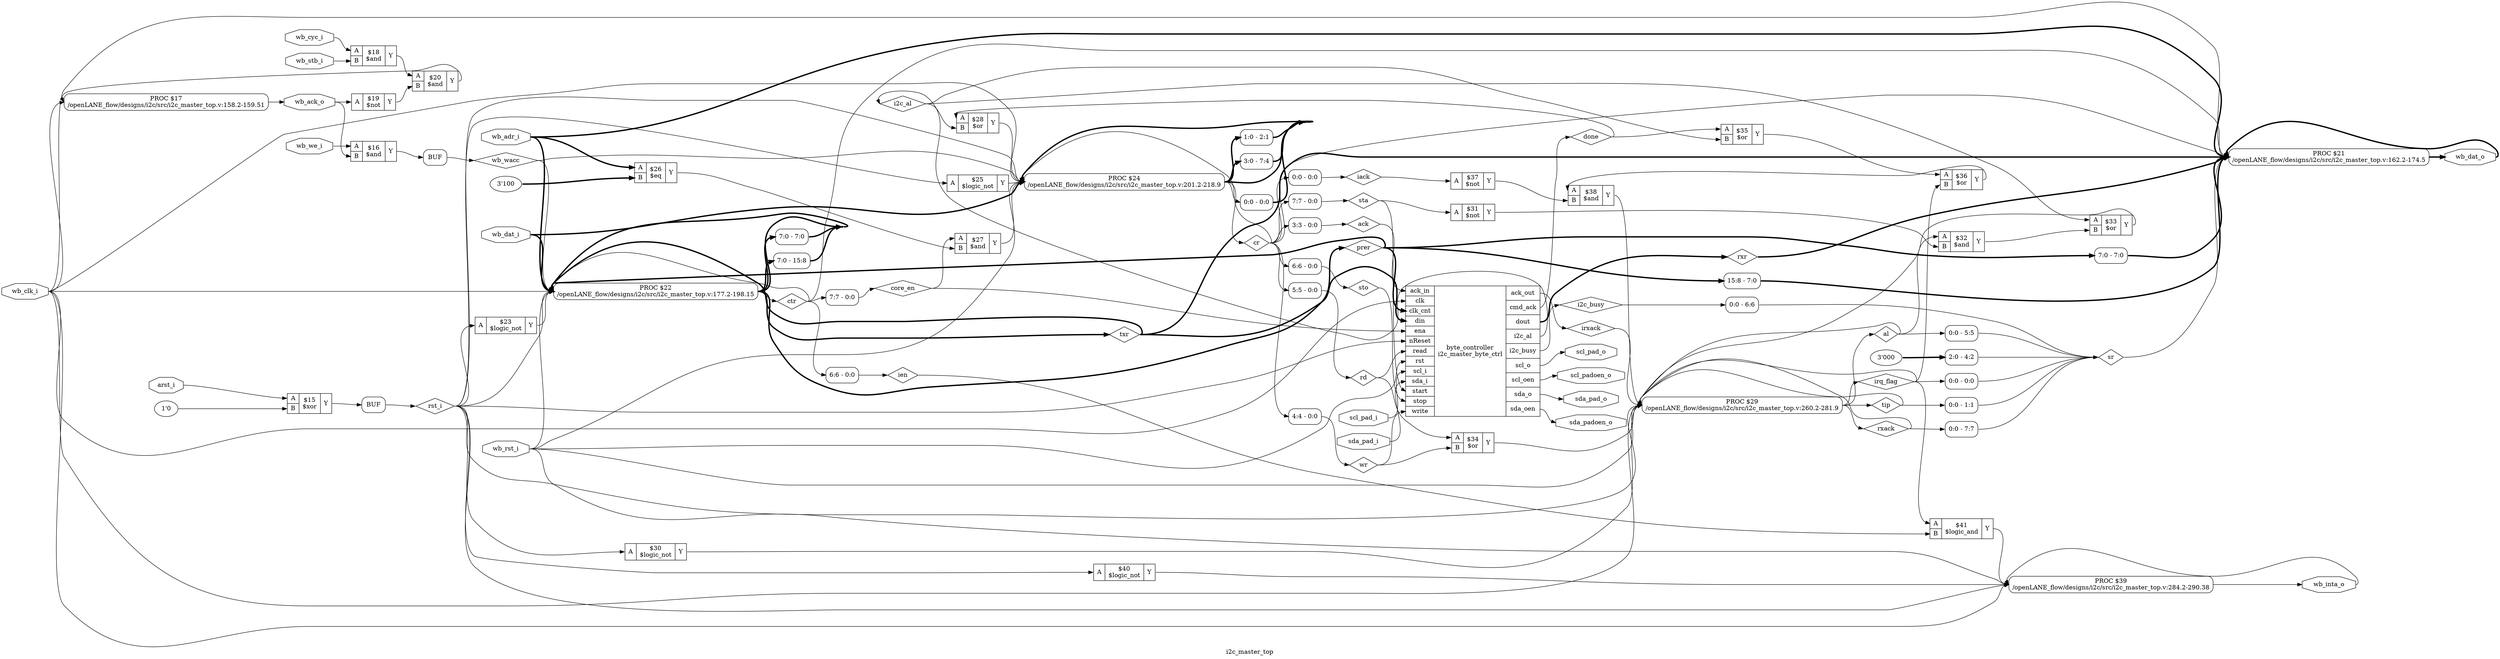 digraph "i2c_master_top" {
label="i2c_master_top";
rankdir="LR";
remincross=true;
n33 [ shape=diamond, label="iack", color="black", fontcolor="black" ];
n34 [ shape=diamond, label="ack", color="black", fontcolor="black" ];
n35 [ shape=diamond, label="wr", color="black", fontcolor="black" ];
n36 [ shape=diamond, label="rd", color="black", fontcolor="black" ];
n37 [ shape=diamond, label="sto", color="black", fontcolor="black" ];
n38 [ shape=diamond, label="sta", color="black", fontcolor="black" ];
n39 [ shape=diamond, label="wb_wacc", color="black", fontcolor="black" ];
n40 [ shape=diamond, label="rst_i", color="black", fontcolor="black" ];
n41 [ shape=diamond, label="al", color="black", fontcolor="black" ];
n42 [ shape=diamond, label="i2c_al", color="black", fontcolor="black" ];
n43 [ shape=diamond, label="i2c_busy", color="black", fontcolor="black" ];
n44 [ shape=diamond, label="irq_flag", color="black", fontcolor="black" ];
n45 [ shape=diamond, label="tip", color="black", fontcolor="black" ];
n46 [ shape=diamond, label="rxack", color="black", fontcolor="black" ];
n47 [ shape=diamond, label="irxack", color="black", fontcolor="black" ];
n48 [ shape=diamond, label="ien", color="black", fontcolor="black" ];
n49 [ shape=diamond, label="core_en", color="black", fontcolor="black" ];
n50 [ shape=diamond, label="done", color="black", fontcolor="black" ];
n51 [ shape=diamond, label="sr", color="black", fontcolor="black" ];
n52 [ shape=diamond, label="cr", color="black", fontcolor="black" ];
n53 [ shape=diamond, label="rxr", color="black", fontcolor="black" ];
n54 [ shape=diamond, label="txr", color="black", fontcolor="black" ];
n55 [ shape=diamond, label="ctr", color="black", fontcolor="black" ];
n56 [ shape=diamond, label="prer", color="black", fontcolor="black" ];
n57 [ shape=octagon, label="sda_padoen_o", color="black", fontcolor="black" ];
n58 [ shape=octagon, label="sda_pad_o", color="black", fontcolor="black" ];
n59 [ shape=octagon, label="sda_pad_i", color="black", fontcolor="black" ];
n60 [ shape=octagon, label="scl_padoen_o", color="black", fontcolor="black" ];
n61 [ shape=octagon, label="scl_pad_o", color="black", fontcolor="black" ];
n62 [ shape=octagon, label="scl_pad_i", color="black", fontcolor="black" ];
n63 [ shape=octagon, label="wb_inta_o", color="black", fontcolor="black" ];
n64 [ shape=octagon, label="wb_ack_o", color="black", fontcolor="black" ];
n65 [ shape=octagon, label="wb_cyc_i", color="black", fontcolor="black" ];
n66 [ shape=octagon, label="wb_stb_i", color="black", fontcolor="black" ];
n67 [ shape=octagon, label="wb_we_i", color="black", fontcolor="black" ];
n68 [ shape=octagon, label="wb_dat_o", color="black", fontcolor="black" ];
n69 [ shape=octagon, label="wb_dat_i", color="black", fontcolor="black" ];
n70 [ shape=octagon, label="wb_adr_i", color="black", fontcolor="black" ];
n71 [ shape=octagon, label="arst_i", color="black", fontcolor="black" ];
n72 [ shape=octagon, label="wb_rst_i", color="black", fontcolor="black" ];
n73 [ shape=octagon, label="wb_clk_i", color="black", fontcolor="black" ];
c77 [ shape=record, label="{{<p74> A|<p75> B}|$41\n$logic_and|{<p76> Y}}" ];
c78 [ shape=record, label="{{<p74> A}|$40\n$logic_not|{<p76> Y}}" ];
c79 [ shape=record, label="{{<p74> A|<p75> B}|$38\n$and|{<p76> Y}}" ];
c80 [ shape=record, label="{{<p74> A}|$37\n$not|{<p76> Y}}" ];
c81 [ shape=record, label="{{<p74> A|<p75> B}|$36\n$or|{<p76> Y}}" ];
c82 [ shape=record, label="{{<p74> A|<p75> B}|$35\n$or|{<p76> Y}}" ];
c83 [ shape=record, label="{{<p74> A|<p75> B}|$34\n$or|{<p76> Y}}" ];
c84 [ shape=record, label="{{<p74> A|<p75> B}|$33\n$or|{<p76> Y}}" ];
c85 [ shape=record, label="{{<p74> A|<p75> B}|$32\n$and|{<p76> Y}}" ];
c86 [ shape=record, label="{{<p74> A}|$31\n$not|{<p76> Y}}" ];
c87 [ shape=record, label="{{<p74> A}|$30\n$logic_not|{<p76> Y}}" ];
c108 [ shape=record, label="{{<p88> ack_in|<p89> clk|<p90> clk_cnt|<p91> din|<p92> ena|<p93> nReset|<p94> read|<p95> rst|<p96> scl_i|<p97> sda_i|<p98> start|<p99> stop|<p100> write}|byte_controller\ni2c_master_byte_ctrl|{<p101> ack_out|<p102> cmd_ack|<p103> dout|<p42> i2c_al|<p43> i2c_busy|<p104> scl_o|<p105> scl_oen|<p106> sda_o|<p107> sda_oen}}" ];
c109 [ shape=record, label="{{<p74> A|<p75> B}|$28\n$or|{<p76> Y}}" ];
c110 [ shape=record, label="{{<p74> A|<p75> B}|$27\n$and|{<p76> Y}}" ];
v0 [ label="3'100" ];
c111 [ shape=record, label="{{<p74> A|<p75> B}|$26\n$eq|{<p76> Y}}" ];
c112 [ shape=record, label="{{<p74> A}|$25\n$logic_not|{<p76> Y}}" ];
c113 [ shape=record, label="{{<p74> A}|$23\n$logic_not|{<p76> Y}}" ];
c114 [ shape=record, label="{{<p74> A|<p75> B}|$20\n$and|{<p76> Y}}" ];
c115 [ shape=record, label="{{<p74> A}|$19\n$not|{<p76> Y}}" ];
c116 [ shape=record, label="{{<p74> A|<p75> B}|$18\n$and|{<p76> Y}}" ];
c117 [ shape=record, label="{{<p74> A|<p75> B}|$16\n$and|{<p76> Y}}" ];
v1 [ label="1'0" ];
c118 [ shape=record, label="{{<p74> A|<p75> B}|$15\n$xor|{<p76> Y}}" ];
p2 [shape=box, style=rounded, label="PROC $39\n/openLANE_flow/designs/i2c/src/i2c_master_top.v:284.2-290.38"];
p3 [shape=box, style=rounded, label="PROC $29\n/openLANE_flow/designs/i2c/src/i2c_master_top.v:260.2-281.9"];
x5 [ shape=record, style=rounded, label="<s0> 0:0 - 0:0 " ];
x6 [ shape=record, style=rounded, label="<s0> 1:0 - 2:1 " ];
x7 [ shape=record, style=rounded, label="<s0> 3:0 - 7:4 " ];
p4 [shape=box, style=rounded, label="PROC $24\n/openLANE_flow/designs/i2c/src/i2c_master_top.v:201.2-218.9"];
x9 [ shape=record, style=rounded, label="<s0> 7:0 - 7:0 " ];
x10 [ shape=record, style=rounded, label="<s0> 7:0 - 15:8 " ];
p8 [shape=box, style=rounded, label="PROC $22\n/openLANE_flow/designs/i2c/src/i2c_master_top.v:177.2-198.15"];
x12 [ shape=record, style=rounded, label="<s0> 15:8 - 7:0 " ];
x13 [ shape=record, style=rounded, label="<s0> 7:0 - 7:0 " ];
p11 [shape=box, style=rounded, label="PROC $21\n/openLANE_flow/designs/i2c/src/i2c_master_top.v:162.2-174.5"];
p14 [shape=box, style=rounded, label="PROC $17\n/openLANE_flow/designs/i2c/src/i2c_master_top.v:158.2-159.51"];
x15 [shape=box, style=rounded, label="BUF"];
x16 [shape=box, style=rounded, label="BUF"];
x17 [ shape=record, style=rounded, label="<s0> 7:7 - 0:0 " ];
x18 [ shape=record, style=rounded, label="<s0> 6:6 - 0:0 " ];
x19 [ shape=record, style=rounded, label="<s0> 5:5 - 0:0 " ];
x20 [ shape=record, style=rounded, label="<s0> 4:4 - 0:0 " ];
x21 [ shape=record, style=rounded, label="<s0> 3:3 - 0:0 " ];
x22 [ shape=record, style=rounded, label="<s0> 0:0 - 0:0 " ];
x23 [ shape=record, style=rounded, label="<s0> 7:7 - 0:0 " ];
x24 [ shape=record, style=rounded, label="<s0> 6:6 - 0:0 " ];
x25 [ shape=record, style=rounded, label="<s0> 0:0 - 7:7 " ];
x26 [ shape=record, style=rounded, label="<s0> 0:0 - 6:6 " ];
x27 [ shape=record, style=rounded, label="<s0> 0:0 - 5:5 " ];
v28 [ label="3'000" ];
x29 [ shape=record, style=rounded, label="<s0> 2:0 - 4:2 " ];
x30 [ shape=record, style=rounded, label="<s0> 0:0 - 1:1 " ];
x31 [ shape=record, style=rounded, label="<s0> 0:0 - 0:0 " ];
c77:p76:e -> p2:w [color="black", label=""];
c85:p76:e -> c84:p75:w [color="black", label=""];
c86:p76:e -> c85:p75:w [color="black", label=""];
c87:p76:e -> p3:w [color="black", label=""];
c109:p76:e -> p4:w [color="black", label=""];
c110:p76:e -> p4:w [color="black", label=""];
c111:p76:e -> c110:p75:w [color="black", label=""];
c78:p76:e -> p2:w [color="black", label=""];
c112:p76:e -> p4:w [color="black", label=""];
n21 [ shape=point ];
p4:e -> n21:w [color="black", style="setlinewidth(3)", label=""];
x5:s0:e -> n21:w [color="black", style="setlinewidth(3)", label=""];
x6:s0:e -> n21:w [color="black", style="setlinewidth(3)", label=""];
x7:s0:e -> n21:w [color="black", style="setlinewidth(3)", label=""];
n21:e -> p4:w [color="black", style="setlinewidth(3)", label=""];
c113:p76:e -> p8:w [color="black", label=""];
n25 [ shape=point ];
p8:e -> n25:w [color="black", style="setlinewidth(3)", label=""];
x10:s0:e -> n25:w [color="black", style="setlinewidth(3)", label=""];
x9:s0:e -> n25:w [color="black", style="setlinewidth(3)", label=""];
n25:e -> p8:w [color="black", style="setlinewidth(3)", label=""];
c114:p76:e -> p14:w [color="black", label=""];
c115:p76:e -> c114:p75:w [color="black", label=""];
c116:p76:e -> c114:p74:w [color="black", label=""];
c117:p76:e -> x16:w:w [color="black", label=""];
c118:p76:e -> x15:w:w [color="black", label=""];
x22:e -> n33:w [color="black", label=""];
n33:e -> c80:p74:w [color="black", label=""];
x21:e -> n34:w [color="black", label=""];
n34:e -> c108:p88:w [color="black", label=""];
x20:e -> n35:w [color="black", label=""];
n35:e -> c108:p100:w [color="black", label=""];
n35:e -> c83:p75:w [color="black", label=""];
x19:e -> n36:w [color="black", label=""];
n36:e -> c108:p94:w [color="black", label=""];
n36:e -> c83:p74:w [color="black", label=""];
x18:e -> n37:w [color="black", label=""];
n37:e -> c108:p99:w [color="black", label=""];
x17:e -> n38:w [color="black", label=""];
n38:e -> c108:p98:w [color="black", label=""];
n38:e -> c86:p74:w [color="black", label=""];
x16:e:e -> n39:w [color="black", label=""];
n39:e -> p4:w [color="black", label=""];
n39:e -> p8:w [color="black", label=""];
c79:p76:e -> p3:w [color="black", label=""];
x15:e:e -> n40:w [color="black", label=""];
n40:e -> c108:p93:w [color="black", label=""];
n40:e -> c112:p74:w [color="black", label=""];
n40:e -> c113:p74:w [color="black", label=""];
n40:e -> c78:p74:w [color="black", label=""];
n40:e -> c87:p74:w [color="black", label=""];
n40:e -> p2:w [color="black", label=""];
n40:e -> p3:w [color="black", label=""];
n40:e -> p4:w [color="black", label=""];
n40:e -> p8:w [color="black", label=""];
p3:e -> n41:w [color="black", label=""];
n41:e -> c85:p74:w [color="black", label=""];
n41:e -> p3:w [color="black", label=""];
n41:e -> x27:w [color="black", label=""];
c108:p42:e -> n42:w [color="black", label=""];
n42:e -> c109:p75:w [color="black", label=""];
n42:e -> c82:p75:w [color="black", label=""];
n42:e -> c84:p74:w [color="black", label=""];
c108:p43:e -> n43:w [color="black", label=""];
n43:e -> x26:w [color="black", label=""];
p3:e -> n44:w [color="black", label=""];
n44:e -> c77:p74:w [color="black", label=""];
n44:e -> c81:p75:w [color="black", label=""];
n44:e -> p3:w [color="black", label=""];
n44:e -> x31:w [color="black", label=""];
p3:e -> n45:w [color="black", label=""];
n45:e -> p3:w [color="black", label=""];
n45:e -> x30:w [color="black", label=""];
p3:e -> n46:w [color="black", label=""];
n46:e -> p3:w [color="black", label=""];
n46:e -> x25:w [color="black", label=""];
c108:p101:e -> n47:w [color="black", label=""];
n47:e -> p3:w [color="black", label=""];
x24:e -> n48:w [color="black", label=""];
n48:e -> c77:p75:w [color="black", label=""];
x23:e -> n49:w [color="black", label=""];
n49:e -> c108:p92:w [color="black", label=""];
n49:e -> c110:p74:w [color="black", label=""];
c80:p76:e -> c79:p75:w [color="black", label=""];
c108:p102:e -> n50:w [color="black", label=""];
n50:e -> c109:p74:w [color="black", label=""];
n50:e -> c82:p74:w [color="black", label=""];
x25:s0:e -> n51:w [color="black", label=""];
x26:s0:e -> n51:w [color="black", label=""];
x27:s0:e -> n51:w [color="black", label=""];
x29:s0:e -> n51:w [color="black", label=""];
x30:s0:e -> n51:w [color="black", label=""];
x31:s0:e -> n51:w [color="black", label=""];
n51:e -> p11:w [color="black", label=""];
p4:e -> n52:w [color="black", label=""];
n52:e -> p11:w [color="black", label=""];
n52:e -> p4:w [color="black", label=""];
n52:e -> x17:s0:w [color="black", label=""];
n52:e -> x18:s0:w [color="black", label=""];
n52:e -> x19:s0:w [color="black", label=""];
n52:e -> x20:s0:w [color="black", label=""];
n52:e -> x21:s0:w [color="black", label=""];
n52:e -> x22:s0:w [color="black", label=""];
c108:p103:e -> n53:w [color="black", style="setlinewidth(3)", label=""];
n53:e -> p11:w [color="black", style="setlinewidth(3)", label=""];
p8:e -> n54:w [color="black", style="setlinewidth(3)", label=""];
n54:e -> c108:p91:w [color="black", style="setlinewidth(3)", label=""];
n54:e -> p11:w [color="black", style="setlinewidth(3)", label=""];
n54:e -> p8:w [color="black", style="setlinewidth(3)", label=""];
p8:e -> n55:w [color="black", label=""];
n55:e -> p11:w [color="black", label=""];
n55:e -> p8:w [color="black", label=""];
n55:e -> x23:s0:w [color="black", label=""];
n55:e -> x24:s0:w [color="black", label=""];
p8:e -> n56:w [color="black", style="setlinewidth(3)", label=""];
n56:e -> c108:p90:w [color="black", style="setlinewidth(3)", label=""];
n56:e -> p8:w [color="black", style="setlinewidth(3)", label=""];
n56:e -> x12:s0:w [color="black", style="setlinewidth(3)", label=""];
n56:e -> x13:s0:w [color="black", style="setlinewidth(3)", label=""];
c108:p107:e -> n57:w [color="black", label=""];
c108:p106:e -> n58:w [color="black", label=""];
n59:e -> c108:p97:w [color="black", label=""];
c81:p76:e -> c79:p74:w [color="black", label=""];
c108:p105:e -> n60:w [color="black", label=""];
c108:p104:e -> n61:w [color="black", label=""];
n62:e -> c108:p96:w [color="black", label=""];
p2:e -> n63:w [color="black", label=""];
n63:e -> p2:w [color="black", label=""];
p14:e -> n64:w [color="black", label=""];
n64:e -> c115:p74:w [color="black", label=""];
n64:e -> c117:p75:w [color="black", label=""];
n65:e -> c116:p74:w [color="black", label=""];
n66:e -> c116:p75:w [color="black", label=""];
n67:e -> c117:p74:w [color="black", label=""];
p11:e -> n68:w [color="black", style="setlinewidth(3)", label=""];
n68:e -> p11:w [color="black", style="setlinewidth(3)", label=""];
n69:e -> p4:w [color="black", style="setlinewidth(3)", label=""];
n69:e -> p8:w [color="black", style="setlinewidth(3)", label=""];
c82:p76:e -> c81:p74:w [color="black", label=""];
n70:e -> c111:p74:w [color="black", style="setlinewidth(3)", label=""];
n70:e -> p11:w [color="black", style="setlinewidth(3)", label=""];
n70:e -> p8:w [color="black", style="setlinewidth(3)", label=""];
n71:e -> c118:p74:w [color="black", label=""];
n72:e -> c108:p95:w [color="black", label=""];
n72:e -> p2:w [color="black", label=""];
n72:e -> p3:w [color="black", label=""];
n72:e -> p4:w [color="black", label=""];
n72:e -> p8:w [color="black", label=""];
n73:e -> c108:p89:w [color="black", label=""];
n73:e -> p11:w [color="black", label=""];
n73:e -> p14:w [color="black", label=""];
n73:e -> p2:w [color="black", label=""];
n73:e -> p3:w [color="black", label=""];
n73:e -> p4:w [color="black", label=""];
n73:e -> p8:w [color="black", label=""];
c83:p76:e -> p3:w [color="black", label=""];
c84:p76:e -> p3:w [color="black", label=""];
v0:e -> c111:p75:w [color="black", style="setlinewidth(3)", label=""];
v1:e -> c118:p75:w [color="black", label=""];
v28:e -> x29:w [color="black", style="setlinewidth(3)", label=""];
p8:e -> x10:w [color="black", style="setlinewidth(3)", label=""];
x12:e -> p11:w [color="black", style="setlinewidth(3)", label=""];
x13:e -> p11:w [color="black", style="setlinewidth(3)", label=""];
p4:e -> x5:w [color="black", label=""];
p4:e -> x6:w [color="black", style="setlinewidth(3)", label=""];
p4:e -> x7:w [color="black", style="setlinewidth(3)", label=""];
p8:e -> x9:w [color="black", style="setlinewidth(3)", label=""];
}
